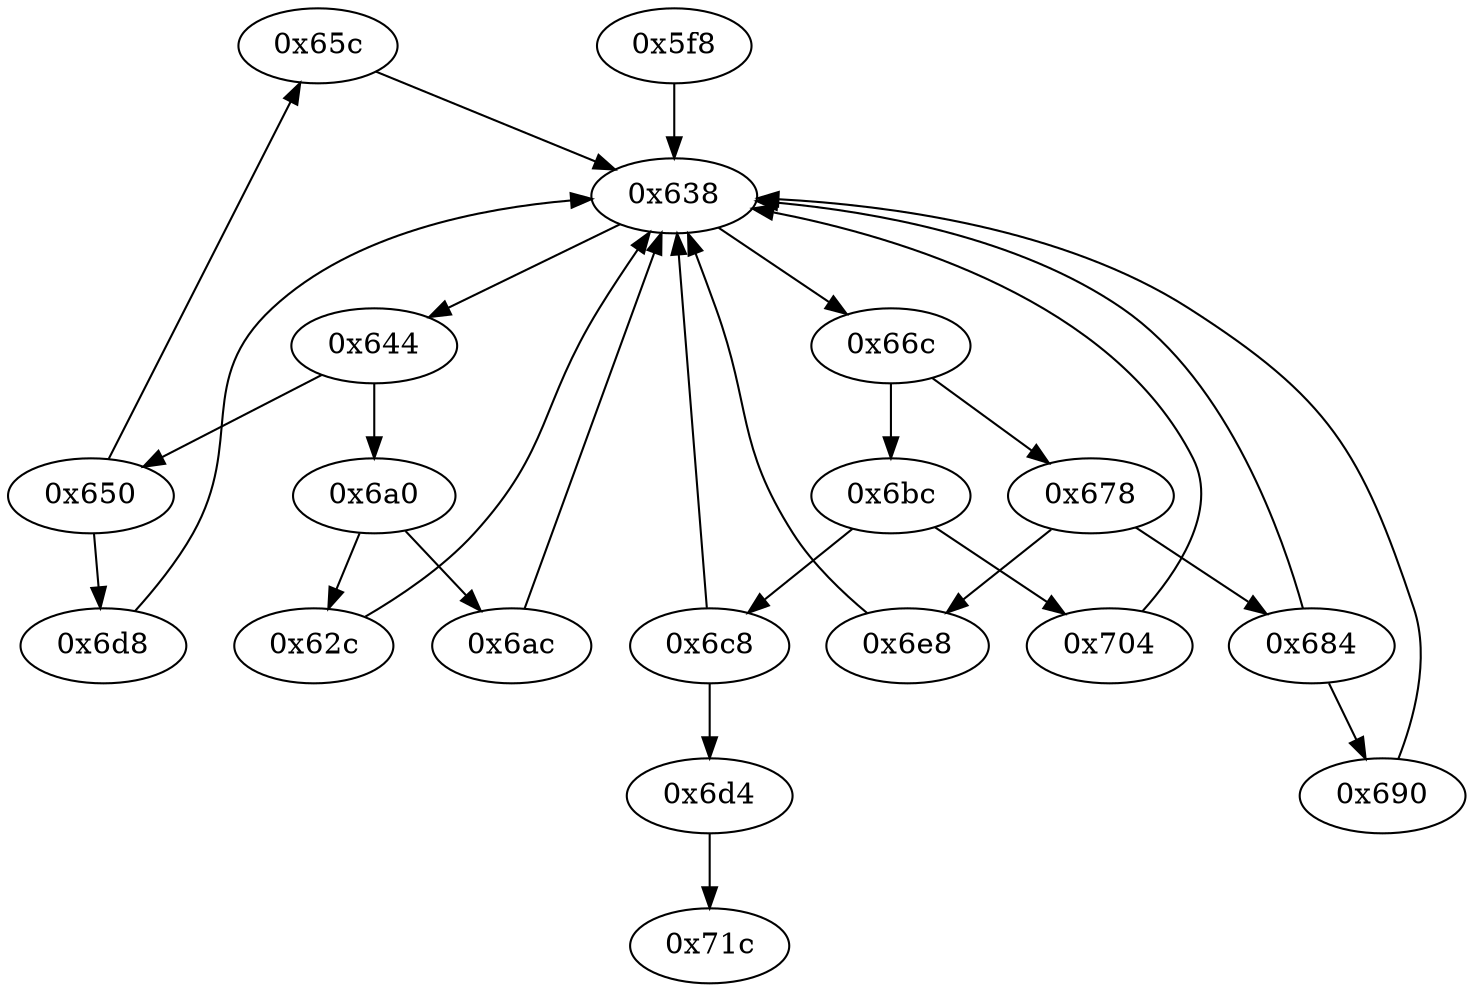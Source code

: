 strict digraph "" {
	"0x65c"	 [opcode="[u'ldr', u'cmp', u'mov', u'b']"];
	"0x638"	 [opcode="[u'ldr', u'cmp', u'b']"];
	"0x65c" -> "0x638";
	"0x704"	 [opcode="[u'ldrb', u'ldr', u'ldr', u'cmp', u'mov', u'b']"];
	"0x704" -> "0x638";
	"0x6c8"	 [opcode="[u'ldr', u'cmp', u'b']"];
	"0x6c8" -> "0x638";
	"0x6d4"	 [opcode="[u'b']"];
	"0x6c8" -> "0x6d4";
	"0x684"	 [opcode="[u'ldr', u'cmp', u'b']"];
	"0x690"	 [opcode="[u'mov', u'bl', u'ldr', u'b']"];
	"0x684" -> "0x690";
	"0x684" -> "0x638";
	"0x650"	 [opcode="[u'ldr', u'cmp', u'b']"];
	"0x650" -> "0x65c";
	"0x6d8"	 [opcode="[u'ldrb', u'str', u'ldr', u'b']"];
	"0x650" -> "0x6d8";
	"0x678"	 [opcode="[u'ldr', u'cmp', u'b']"];
	"0x678" -> "0x684";
	"0x6e8"	 [opcode="[u'ldr', u'cmp', u'mov', u'mov', u'strb', u'ldr', u'b']"];
	"0x678" -> "0x6e8";
	"0x644"	 [opcode="[u'ldr', u'cmp', u'b']"];
	"0x644" -> "0x650";
	"0x6a0"	 [opcode="[u'ldr', u'cmp', u'b']"];
	"0x644" -> "0x6a0";
	"0x690" -> "0x638";
	"0x66c"	 [opcode="[u'ldr', u'cmp', u'b']"];
	"0x66c" -> "0x678";
	"0x6bc"	 [opcode="[u'ldr', u'cmp', u'b']"];
	"0x66c" -> "0x6bc";
	"0x62c"	 [opcode="[u'ldr', u'cmp', u'mov']"];
	"0x62c" -> "0x638";
	"0x6e8" -> "0x638";
	"0x71c"	 [opcode="[u'mov', u'sub', u'pop']"];
	"0x6a0" -> "0x62c";
	"0x6ac"	 [opcode="[u'mov', u'bl', u'ldr', u'b']"];
	"0x6a0" -> "0x6ac";
	"0x5f8"	 [opcode="[u'push', u'add', u'sub', u'ldr', u'ldr', u'ldrb', u'add', u'ldr', u'strb', u'add', u'ldr', u'ldr', u'b']"];
	"0x5f8" -> "0x638";
	"0x638" -> "0x644";
	"0x638" -> "0x66c";
	"0x6d8" -> "0x638";
	"0x6ac" -> "0x638";
	"0x6d4" -> "0x71c";
	"0x6bc" -> "0x704";
	"0x6bc" -> "0x6c8";
}
